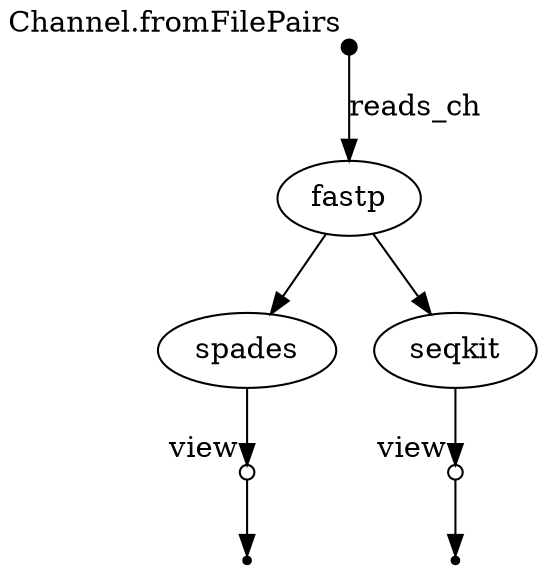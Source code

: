 digraph "flowchart" {
v0 [shape=point,label="",fixedsize=true,width=0.1,xlabel="Channel.fromFilePairs"];
v1 [label="fastp"];
v0 -> v1 [label="reads_ch"];

v1 [label="fastp"];
v2 [label="spades"];
v1 -> v2;

v2 [label="spades"];
v4 [shape=circle,label="",fixedsize=true,width=0.1,xlabel="view"];
v2 -> v4;

v1 [label="fastp"];
v3 [label="seqkit"];
v1 -> v3;

v3 [label="seqkit"];
v6 [shape=circle,label="",fixedsize=true,width=0.1,xlabel="view"];
v3 -> v6;

v4 [shape=circle,label="",fixedsize=true,width=0.1,xlabel="view"];
v5 [shape=point];
v4 -> v5;

v6 [shape=circle,label="",fixedsize=true,width=0.1,xlabel="view"];
v7 [shape=point];
v6 -> v7;

}
